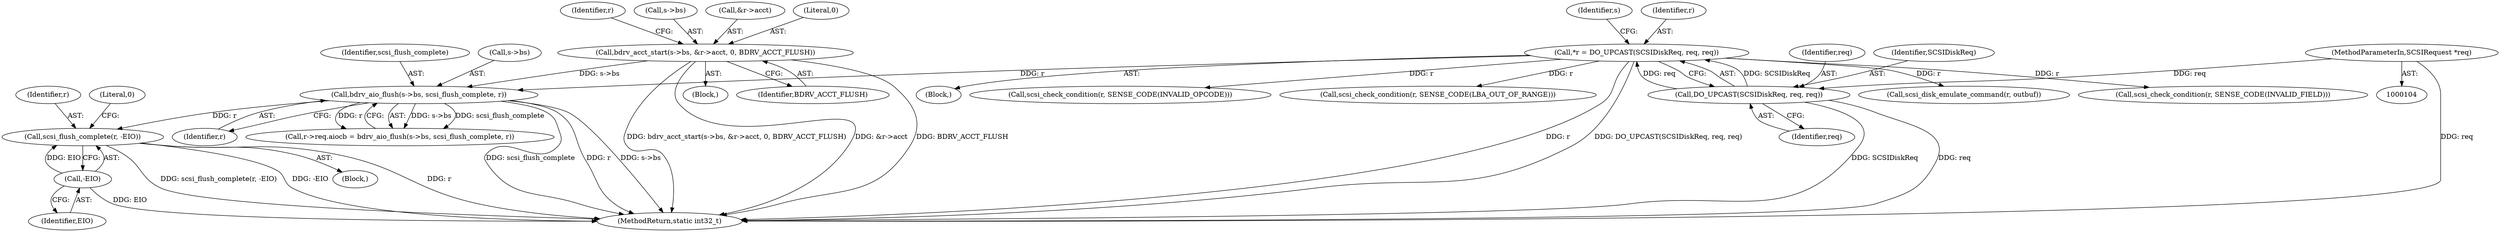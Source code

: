 digraph "0_qemu_7285477ab11831b1cf56e45878a89170dd06d9b9_4@pointer" {
"1000248" [label="(Call,scsi_flush_complete(r, -EIO))"];
"1000233" [label="(Call,bdrv_aio_flush(s->bs, scsi_flush_complete, r))"];
"1000217" [label="(Call,bdrv_acct_start(s->bs, &r->acct, 0, BDRV_ACCT_FLUSH))"];
"1000109" [label="(Call,*r = DO_UPCAST(SCSIDiskReq, req, req))"];
"1000111" [label="(Call,DO_UPCAST(SCSIDiskReq, req, req))"];
"1000105" [label="(MethodParameterIn,SCSIRequest *req)"];
"1000250" [label="(Call,-EIO)"];
"1000250" [label="(Call,-EIO)"];
"1000198" [label="(Call,scsi_disk_emulate_command(r, outbuf))"];
"1000247" [label="(Block,)"];
"1000221" [label="(Call,&r->acct)"];
"1000249" [label="(Identifier,r)"];
"1000180" [label="(Block,)"];
"1000225" [label="(Literal,0)"];
"1000248" [label="(Call,scsi_flush_complete(r, -EIO))"];
"1000109" [label="(Call,*r = DO_UPCAST(SCSIDiskReq, req, req))"];
"1000111" [label="(Call,DO_UPCAST(SCSIDiskReq, req, req))"];
"1000117" [label="(Identifier,s)"];
"1000110" [label="(Identifier,r)"];
"1000251" [label="(Identifier,EIO)"];
"1000113" [label="(Identifier,req)"];
"1000574" [label="(Call,scsi_check_condition(r, SENSE_CODE(INVALID_FIELD)))"];
"1000650" [label="(MethodReturn,static int32_t)"];
"1000230" [label="(Identifier,r)"];
"1000237" [label="(Identifier,scsi_flush_complete)"];
"1000217" [label="(Call,bdrv_acct_start(s->bs, &r->acct, 0, BDRV_ACCT_FLUSH))"];
"1000107" [label="(Block,)"];
"1000567" [label="(Call,scsi_check_condition(r, SENSE_CODE(INVALID_OPCODE)))"];
"1000112" [label="(Identifier,SCSIDiskReq)"];
"1000233" [label="(Call,bdrv_aio_flush(s->bs, scsi_flush_complete, r))"];
"1000253" [label="(Literal,0)"];
"1000238" [label="(Identifier,r)"];
"1000226" [label="(Identifier,BDRV_ACCT_FLUSH)"];
"1000114" [label="(Identifier,req)"];
"1000218" [label="(Call,s->bs)"];
"1000234" [label="(Call,s->bs)"];
"1000105" [label="(MethodParameterIn,SCSIRequest *req)"];
"1000581" [label="(Call,scsi_check_condition(r, SENSE_CODE(LBA_OUT_OF_RANGE)))"];
"1000227" [label="(Call,r->req.aiocb = bdrv_aio_flush(s->bs, scsi_flush_complete, r))"];
"1000248" -> "1000247"  [label="AST: "];
"1000248" -> "1000250"  [label="CFG: "];
"1000249" -> "1000248"  [label="AST: "];
"1000250" -> "1000248"  [label="AST: "];
"1000253" -> "1000248"  [label="CFG: "];
"1000248" -> "1000650"  [label="DDG: scsi_flush_complete(r, -EIO)"];
"1000248" -> "1000650"  [label="DDG: -EIO"];
"1000248" -> "1000650"  [label="DDG: r"];
"1000233" -> "1000248"  [label="DDG: r"];
"1000250" -> "1000248"  [label="DDG: EIO"];
"1000233" -> "1000227"  [label="AST: "];
"1000233" -> "1000238"  [label="CFG: "];
"1000234" -> "1000233"  [label="AST: "];
"1000237" -> "1000233"  [label="AST: "];
"1000238" -> "1000233"  [label="AST: "];
"1000227" -> "1000233"  [label="CFG: "];
"1000233" -> "1000650"  [label="DDG: scsi_flush_complete"];
"1000233" -> "1000650"  [label="DDG: r"];
"1000233" -> "1000650"  [label="DDG: s->bs"];
"1000233" -> "1000227"  [label="DDG: s->bs"];
"1000233" -> "1000227"  [label="DDG: scsi_flush_complete"];
"1000233" -> "1000227"  [label="DDG: r"];
"1000217" -> "1000233"  [label="DDG: s->bs"];
"1000109" -> "1000233"  [label="DDG: r"];
"1000217" -> "1000180"  [label="AST: "];
"1000217" -> "1000226"  [label="CFG: "];
"1000218" -> "1000217"  [label="AST: "];
"1000221" -> "1000217"  [label="AST: "];
"1000225" -> "1000217"  [label="AST: "];
"1000226" -> "1000217"  [label="AST: "];
"1000230" -> "1000217"  [label="CFG: "];
"1000217" -> "1000650"  [label="DDG: &r->acct"];
"1000217" -> "1000650"  [label="DDG: BDRV_ACCT_FLUSH"];
"1000217" -> "1000650"  [label="DDG: bdrv_acct_start(s->bs, &r->acct, 0, BDRV_ACCT_FLUSH)"];
"1000109" -> "1000107"  [label="AST: "];
"1000109" -> "1000111"  [label="CFG: "];
"1000110" -> "1000109"  [label="AST: "];
"1000111" -> "1000109"  [label="AST: "];
"1000117" -> "1000109"  [label="CFG: "];
"1000109" -> "1000650"  [label="DDG: r"];
"1000109" -> "1000650"  [label="DDG: DO_UPCAST(SCSIDiskReq, req, req)"];
"1000111" -> "1000109"  [label="DDG: SCSIDiskReq"];
"1000111" -> "1000109"  [label="DDG: req"];
"1000109" -> "1000198"  [label="DDG: r"];
"1000109" -> "1000567"  [label="DDG: r"];
"1000109" -> "1000574"  [label="DDG: r"];
"1000109" -> "1000581"  [label="DDG: r"];
"1000111" -> "1000114"  [label="CFG: "];
"1000112" -> "1000111"  [label="AST: "];
"1000113" -> "1000111"  [label="AST: "];
"1000114" -> "1000111"  [label="AST: "];
"1000111" -> "1000650"  [label="DDG: req"];
"1000111" -> "1000650"  [label="DDG: SCSIDiskReq"];
"1000105" -> "1000111"  [label="DDG: req"];
"1000105" -> "1000104"  [label="AST: "];
"1000105" -> "1000650"  [label="DDG: req"];
"1000250" -> "1000251"  [label="CFG: "];
"1000251" -> "1000250"  [label="AST: "];
"1000250" -> "1000650"  [label="DDG: EIO"];
}
